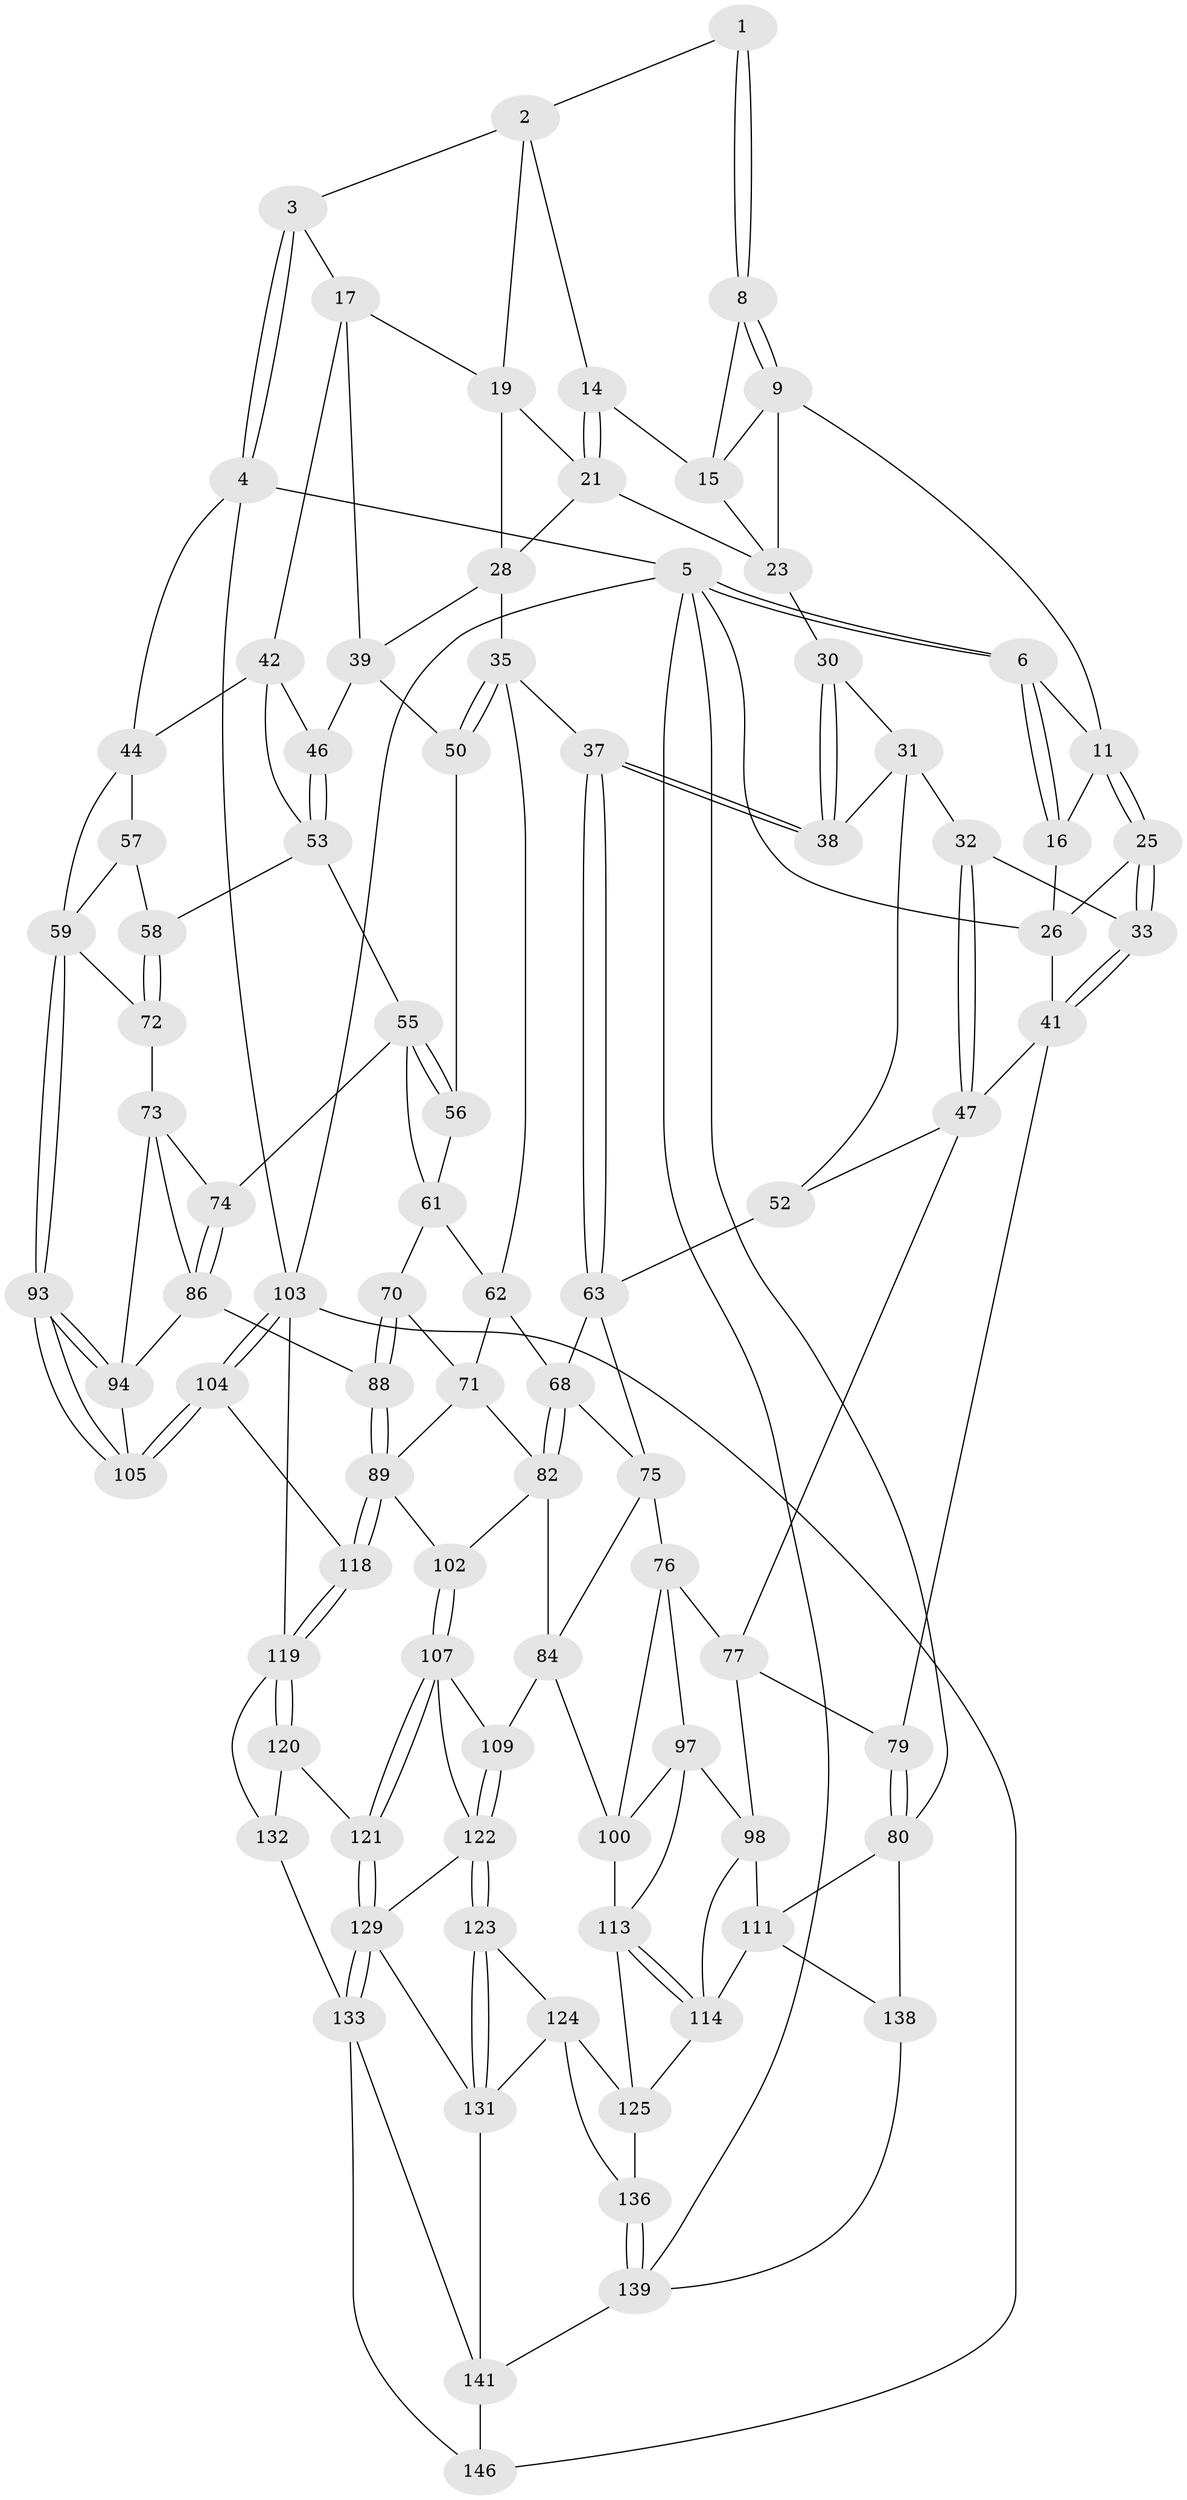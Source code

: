 // original degree distribution, {3: 0.0136986301369863, 4: 0.2534246575342466, 6: 0.23972602739726026, 5: 0.4931506849315068}
// Generated by graph-tools (version 1.1) at 2025/42/03/06/25 10:42:31]
// undirected, 90 vertices, 202 edges
graph export_dot {
graph [start="1"]
  node [color=gray90,style=filled];
  1 [pos="+0.3903478947109585+0"];
  2 [pos="+0.5366701486004977+0",super="+13"];
  3 [pos="+0.7273263914345712+0"];
  4 [pos="+1+0"];
  5 [pos="+0+0",super="+81"];
  6 [pos="+0+0",super="+7"];
  8 [pos="+0.410357494910525+0"];
  9 [pos="+0.37825905945941585+0.09145161547842243",super="+10"];
  11 [pos="+0.31401332113588065+0.07593714668790706",super="+12"];
  14 [pos="+0.5138958068996047+0.06012213571862799"];
  15 [pos="+0.4386940700242426+0.0513683971554816",super="+20"];
  16 [pos="+0.21976618340423054+0.06334955208928925"];
  17 [pos="+0.7492229368546126+0.03154873776583035",super="+18"];
  19 [pos="+0.6075111241550398+0.10416580740923853",super="+24"];
  21 [pos="+0.5125436454460809+0.09801448614219026",super="+22"];
  23 [pos="+0.4636180904576715+0.11968781752050021",super="+27"];
  25 [pos="+0.24210125442951363+0.11835214433184117"];
  26 [pos="+0.2342401438795736+0.10750831027499512",super="+34"];
  28 [pos="+0.5472158216502152+0.18456708488310558",super="+29"];
  30 [pos="+0.3920793859142931+0.21374119255119425"];
  31 [pos="+0.28414472052809064+0.19681628885359084",super="+51"];
  32 [pos="+0.25657839374667335+0.17443649929971008"];
  33 [pos="+0.2380542731232973+0.1489063786431656"];
  35 [pos="+0.5054222230939819+0.261513371099909",super="+36"];
  37 [pos="+0.44746565595654075+0.3072375287183423"];
  38 [pos="+0.42903598088364414+0.28789146588642867"];
  39 [pos="+0.6790593628420905+0.1692292811518259",super="+40"];
  41 [pos="+0+0.2647535145877971",super="+49"];
  42 [pos="+0.8241604743909775+0.09440286611150493",super="+43"];
  44 [pos="+0.9629290055739466+0.14388149322433696",super="+45"];
  46 [pos="+0.7792921743788729+0.22749590793099309"];
  47 [pos="+0.12036194658059778+0.33137990286890834",super="+48"];
  50 [pos="+0.6663552700113837+0.2091775995957524"];
  52 [pos="+0.18759479716771774+0.3391187777582914"];
  53 [pos="+0.8140942372774265+0.3115961421291931",super="+54"];
  55 [pos="+0.7917739526603128+0.35383678211583014",super="+65"];
  56 [pos="+0.6738612025433081+0.2568952653694999"];
  57 [pos="+0.9375130533102168+0.28502567319360855"];
  58 [pos="+0.821350367538951+0.3494456437573604"];
  59 [pos="+1+0.44302200852220297",super="+60"];
  61 [pos="+0.5689224079366142+0.3484359057688109",super="+66"];
  62 [pos="+0.4984133916159334+0.3327204768437451",super="+67"];
  63 [pos="+0.3858068721067884+0.39709482468838675",super="+64"];
  68 [pos="+0.49992079632502406+0.4907006290820643",super="+69"];
  70 [pos="+0.6534931263091609+0.4590838195427255"];
  71 [pos="+0.6183613134882+0.4912727311669237",super="+85"];
  72 [pos="+1+0.4505067808767126"];
  73 [pos="+0.9371050415172463+0.5100931959267979",super="+92"];
  74 [pos="+0.7478991551507795+0.4467261986877697"];
  75 [pos="+0.2826194062535779+0.46983585652166177",super="+78"];
  76 [pos="+0.2420461321388818+0.5332421924116402",super="+96"];
  77 [pos="+0.20391344456149904+0.5201265047841591",super="+91"];
  79 [pos="+0+0.47853849277842847"];
  80 [pos="+0+0.9307785693389381",super="+112"];
  82 [pos="+0.4951495498258753+0.5586764798504635",super="+83"];
  84 [pos="+0.43177841675303735+0.5928991355508502",super="+99"];
  86 [pos="+0.7692347267880663+0.5247700212042781",super="+87"];
  88 [pos="+0.6942069811601631+0.6421769639650967"];
  89 [pos="+0.6901047795343689+0.64536963958944",super="+90"];
  93 [pos="+1+0.7408142907227718"];
  94 [pos="+0.8858926384465143+0.6838346907139335",super="+95"];
  97 [pos="+0.07624704309948462+0.6110534027645179",super="+106"];
  98 [pos="+0.06146594298292057+0.6080034220342052",super="+110"];
  100 [pos="+0.3638501748998766+0.6487206305661043",super="+101"];
  102 [pos="+0.6016561999023784+0.6718187513195307"];
  103 [pos="+1+1",super="+145"];
  104 [pos="+1+1",super="+117"];
  105 [pos="+1+1",super="+116"];
  107 [pos="+0.5717925002566505+0.7278722868396141",super="+108"];
  109 [pos="+0.468492744274496+0.6956957972151054"];
  111 [pos="+0.0553649436501097+0.7271959145835469",super="+127"];
  113 [pos="+0.1955155472663644+0.7063294676563092",super="+115"];
  114 [pos="+0.1702525609328384+0.7634152036061451",super="+126"];
  118 [pos="+0.7510595436938907+0.8426124640068469"];
  119 [pos="+0.7450247794057341+0.8469366290182012",super="+140"];
  120 [pos="+0.5960840500409673+0.7575640369879846"];
  121 [pos="+0.5738207529028969+0.7376861443439958"];
  122 [pos="+0.44284955536903053+0.7712563817352368",super="+128"];
  123 [pos="+0.42526861033563745+0.7987182977120102"];
  124 [pos="+0.3487952131858145+0.7423268265641817",super="+135"];
  125 [pos="+0.3452906987697322+0.7352246602760786",super="+134"];
  129 [pos="+0.4926457389542741+0.8818671965998945",super="+130"];
  131 [pos="+0.46895548604573684+0.8698785637719667",super="+137"];
  132 [pos="+0.592597859789066+0.8915937103568039"];
  133 [pos="+0.49465064780273826+0.8845268822480613",super="+144"];
  136 [pos="+0.23527462853024378+0.8819693465152656"];
  138 [pos="+0.024818016868977555+0.8652006157327552"];
  139 [pos="+0.1960925188983838+0.9743160509686764",super="+143"];
  141 [pos="+0.35107350399330745+0.9834577563434079",super="+142"];
  146 [pos="+0.5317585118706487+1"];
  1 -- 2;
  1 -- 8;
  1 -- 8;
  2 -- 3;
  2 -- 19;
  2 -- 14;
  3 -- 4;
  3 -- 4;
  3 -- 17;
  4 -- 5;
  4 -- 103;
  4 -- 44;
  5 -- 6;
  5 -- 6;
  5 -- 26;
  5 -- 80;
  5 -- 139;
  5 -- 103;
  6 -- 16;
  6 -- 16;
  6 -- 11;
  8 -- 9;
  8 -- 9;
  8 -- 15;
  9 -- 15;
  9 -- 11;
  9 -- 23;
  11 -- 25;
  11 -- 25;
  11 -- 16;
  14 -- 15;
  14 -- 21;
  14 -- 21;
  15 -- 23;
  16 -- 26;
  17 -- 42;
  17 -- 19;
  17 -- 39;
  19 -- 28;
  19 -- 21;
  21 -- 28;
  21 -- 23;
  23 -- 30;
  25 -- 26;
  25 -- 33;
  25 -- 33;
  26 -- 41;
  28 -- 35;
  28 -- 39;
  30 -- 31;
  30 -- 38;
  30 -- 38;
  31 -- 32;
  31 -- 52;
  31 -- 38;
  32 -- 33;
  32 -- 47;
  32 -- 47;
  33 -- 41;
  33 -- 41;
  35 -- 50;
  35 -- 50;
  35 -- 37;
  35 -- 62;
  37 -- 38;
  37 -- 38;
  37 -- 63;
  37 -- 63;
  39 -- 46;
  39 -- 50;
  41 -- 79;
  41 -- 47;
  42 -- 46;
  42 -- 44;
  42 -- 53;
  44 -- 57;
  44 -- 59;
  46 -- 53;
  46 -- 53;
  47 -- 52;
  47 -- 77;
  50 -- 56;
  52 -- 63;
  53 -- 58;
  53 -- 55;
  55 -- 56;
  55 -- 56;
  55 -- 74;
  55 -- 61;
  56 -- 61;
  57 -- 58;
  57 -- 59;
  58 -- 72;
  58 -- 72;
  59 -- 93;
  59 -- 93;
  59 -- 72;
  61 -- 62;
  61 -- 70;
  62 -- 68;
  62 -- 71;
  63 -- 75;
  63 -- 68;
  68 -- 82;
  68 -- 82;
  68 -- 75;
  70 -- 71;
  70 -- 88;
  70 -- 88;
  71 -- 82;
  71 -- 89;
  72 -- 73;
  73 -- 74;
  73 -- 86;
  73 -- 94;
  74 -- 86;
  74 -- 86;
  75 -- 76;
  75 -- 84;
  76 -- 77;
  76 -- 100;
  76 -- 97;
  77 -- 98;
  77 -- 79;
  79 -- 80;
  79 -- 80;
  80 -- 138;
  80 -- 111;
  82 -- 84;
  82 -- 102;
  84 -- 100;
  84 -- 109;
  86 -- 88;
  86 -- 94;
  88 -- 89;
  88 -- 89;
  89 -- 118;
  89 -- 118;
  89 -- 102;
  93 -- 94;
  93 -- 94;
  93 -- 105;
  93 -- 105;
  94 -- 105;
  97 -- 98;
  97 -- 113;
  97 -- 100;
  98 -- 114;
  98 -- 111;
  100 -- 113;
  102 -- 107;
  102 -- 107;
  103 -- 104;
  103 -- 104;
  103 -- 146;
  103 -- 119;
  104 -- 105 [weight=2];
  104 -- 105;
  104 -- 118;
  107 -- 121;
  107 -- 121;
  107 -- 122;
  107 -- 109;
  109 -- 122;
  109 -- 122;
  111 -- 114;
  111 -- 138;
  113 -- 114;
  113 -- 114;
  113 -- 125;
  114 -- 125;
  118 -- 119;
  118 -- 119;
  119 -- 120;
  119 -- 120;
  119 -- 132;
  120 -- 121;
  120 -- 132;
  121 -- 129;
  121 -- 129;
  122 -- 123;
  122 -- 123;
  122 -- 129;
  123 -- 124;
  123 -- 131;
  123 -- 131;
  124 -- 125;
  124 -- 136;
  124 -- 131;
  125 -- 136;
  129 -- 133;
  129 -- 133;
  129 -- 131;
  131 -- 141;
  132 -- 133;
  133 -- 146;
  133 -- 141;
  136 -- 139;
  136 -- 139;
  138 -- 139;
  139 -- 141;
  141 -- 146;
}
